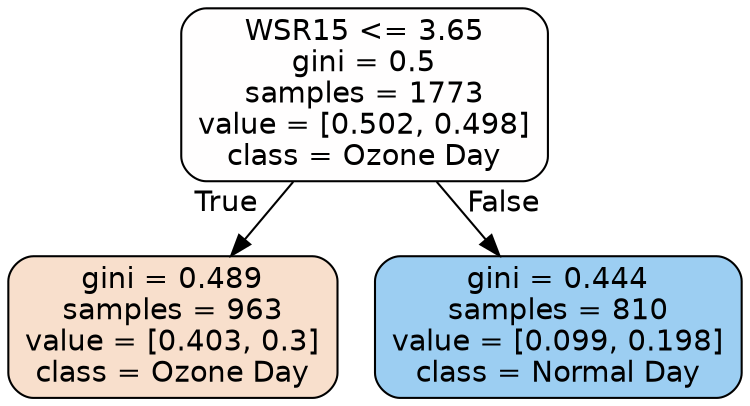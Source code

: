digraph Tree {
node [shape=box, style="filled, rounded", color="black", fontname=helvetica] ;
edge [fontname=helvetica] ;
0 [label="WSR15 <= 3.65\ngini = 0.5\nsamples = 1773\nvalue = [0.502, 0.498]\nclass = Ozone Day", fillcolor="#fffefe"] ;
1 [label="gini = 0.489\nsamples = 963\nvalue = [0.403, 0.3]\nclass = Ozone Day", fillcolor="#f8dfcc"] ;
0 -> 1 [labeldistance=2.5, labelangle=45, headlabel="True"] ;
2 [label="gini = 0.444\nsamples = 810\nvalue = [0.099, 0.198]\nclass = Normal Day", fillcolor="#9ccef2"] ;
0 -> 2 [labeldistance=2.5, labelangle=-45, headlabel="False"] ;
}